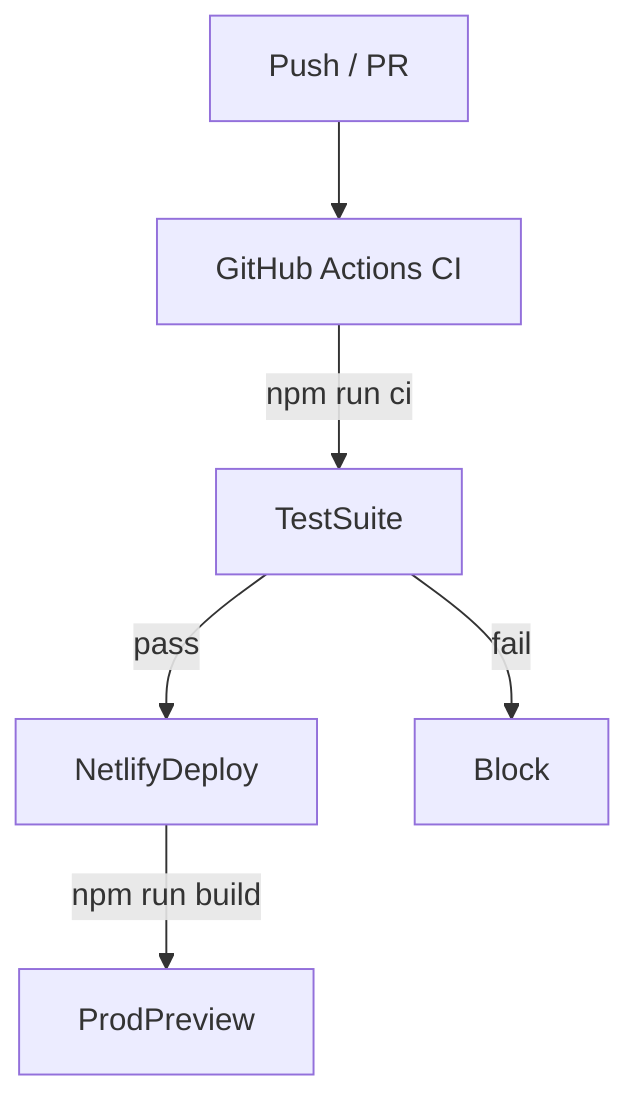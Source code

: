 graph TD
  P[Push / PR] --> GA[GitHub Actions CI]
  GA -->|npm run ci| TestSuite
  TestSuite -->|pass| NetlifyDeploy
  TestSuite -->|fail| Block
  NetlifyDeploy -->|npm run build| ProdPreview